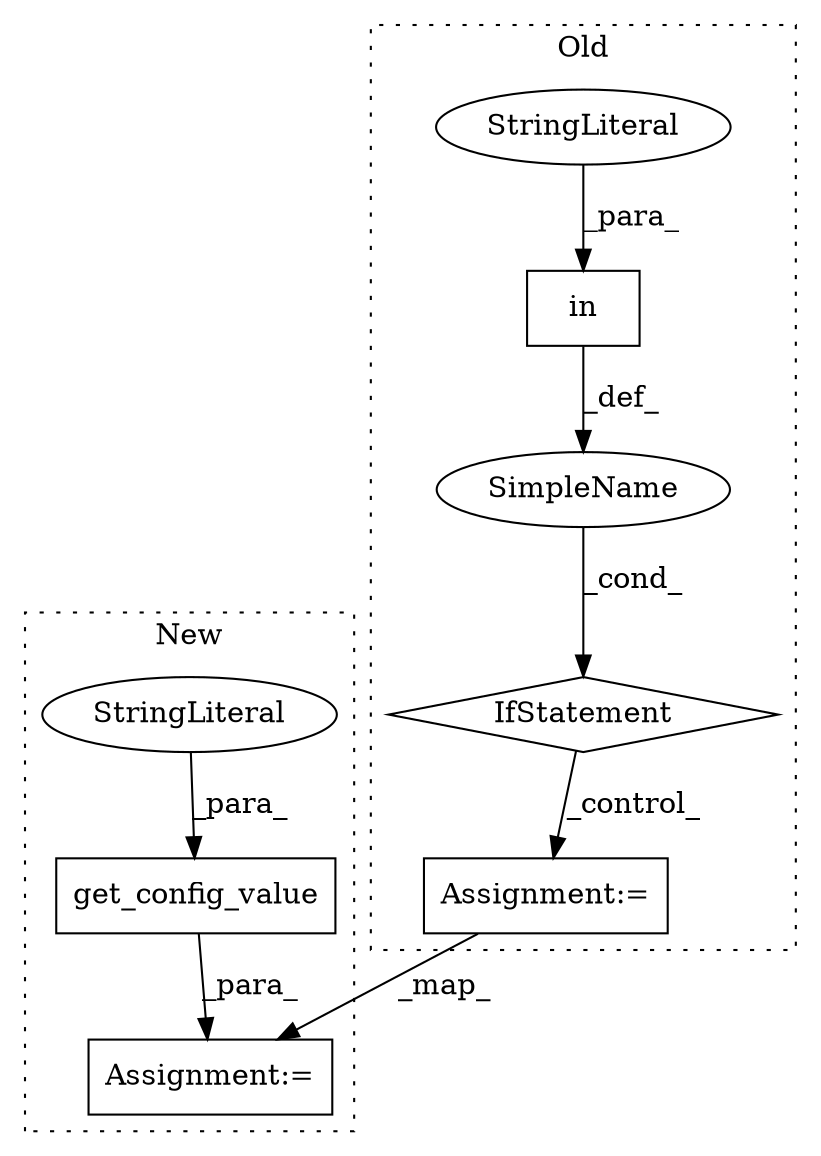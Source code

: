 digraph G {
subgraph cluster0 {
1 [label="IfStatement" a="25" s="4076,4138" l="10,2" shape="diamond"];
4 [label="in" a="105" s="4086" l="52" shape="box"];
5 [label="StringLiteral" a="45" s="4086" l="44" shape="ellipse"];
6 [label="SimpleName" a="42" s="" l="" shape="ellipse"];
7 [label="Assignment:=" a="7" s="6549" l="2" shape="box"];
label = "Old";
style="dotted";
}
subgraph cluster1 {
2 [label="get_config_value" a="32" s="6666,6698" l="17,1" shape="box"];
3 [label="StringLiteral" a="45" s="6683" l="15" shape="ellipse"];
8 [label="Assignment:=" a="7" s="7012" l="2" shape="box"];
label = "New";
style="dotted";
}
1 -> 7 [label="_control_"];
2 -> 8 [label="_para_"];
3 -> 2 [label="_para_"];
4 -> 6 [label="_def_"];
5 -> 4 [label="_para_"];
6 -> 1 [label="_cond_"];
7 -> 8 [label="_map_"];
}